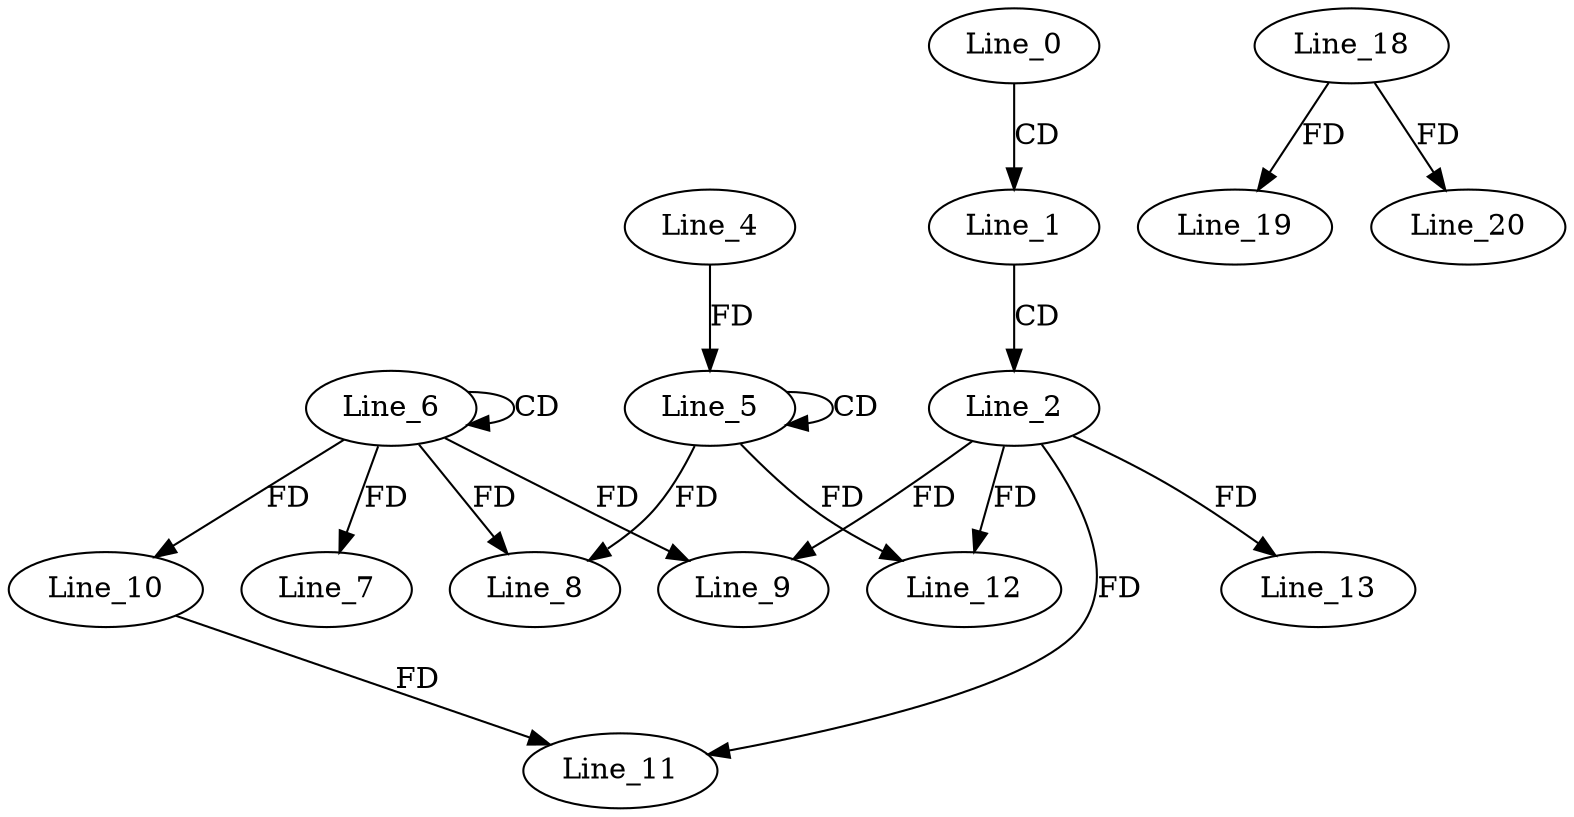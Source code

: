 digraph G {
  Line_0;
  Line_1;
  Line_2;
  Line_5;
  Line_5;
  Line_4;
  Line_5;
  Line_6;
  Line_6;
  Line_7;
  Line_8;
  Line_8;
  Line_9;
  Line_9;
  Line_10;
  Line_11;
  Line_10;
  Line_12;
  Line_13;
  Line_18;
  Line_19;
  Line_20;
  Line_0 -> Line_1 [ label="CD" ];
  Line_1 -> Line_2 [ label="CD" ];
  Line_5 -> Line_5 [ label="CD" ];
  Line_4 -> Line_5 [ label="FD" ];
  Line_6 -> Line_6 [ label="CD" ];
  Line_6 -> Line_7 [ label="FD" ];
  Line_6 -> Line_8 [ label="FD" ];
  Line_5 -> Line_8 [ label="FD" ];
  Line_6 -> Line_9 [ label="FD" ];
  Line_2 -> Line_9 [ label="FD" ];
  Line_6 -> Line_10 [ label="FD" ];
  Line_2 -> Line_11 [ label="FD" ];
  Line_10 -> Line_11 [ label="FD" ];
  Line_2 -> Line_12 [ label="FD" ];
  Line_5 -> Line_12 [ label="FD" ];
  Line_2 -> Line_13 [ label="FD" ];
  Line_18 -> Line_19 [ label="FD" ];
  Line_18 -> Line_20 [ label="FD" ];
}
